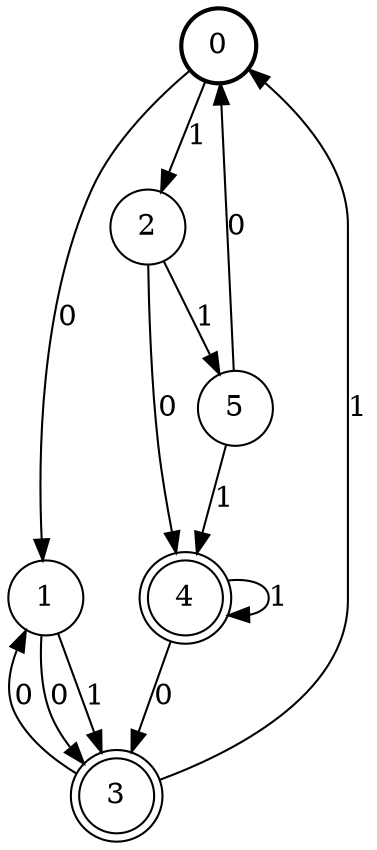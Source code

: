 digraph Automat {
    node [shape = circle];
    0 [style = "bold"];
    0 -> 1 [label = "0"];
    0 -> 2 [label = "1"];
    1 -> 3 [label = "0"];
    1 -> 3 [label = "1"];
    2 -> 4 [label = "0"];
    2 -> 5 [label = "1"];
    3 [peripheries=2]
    3 -> 1 [label = "0"];
    3 -> 0 [label = "1"];
    4 [peripheries=2]
    4 -> 3 [label = "0"];
    4 -> 4 [label = "1"];
    5 -> 0 [label = "0"];
    5 -> 4 [label = "1"];
}
